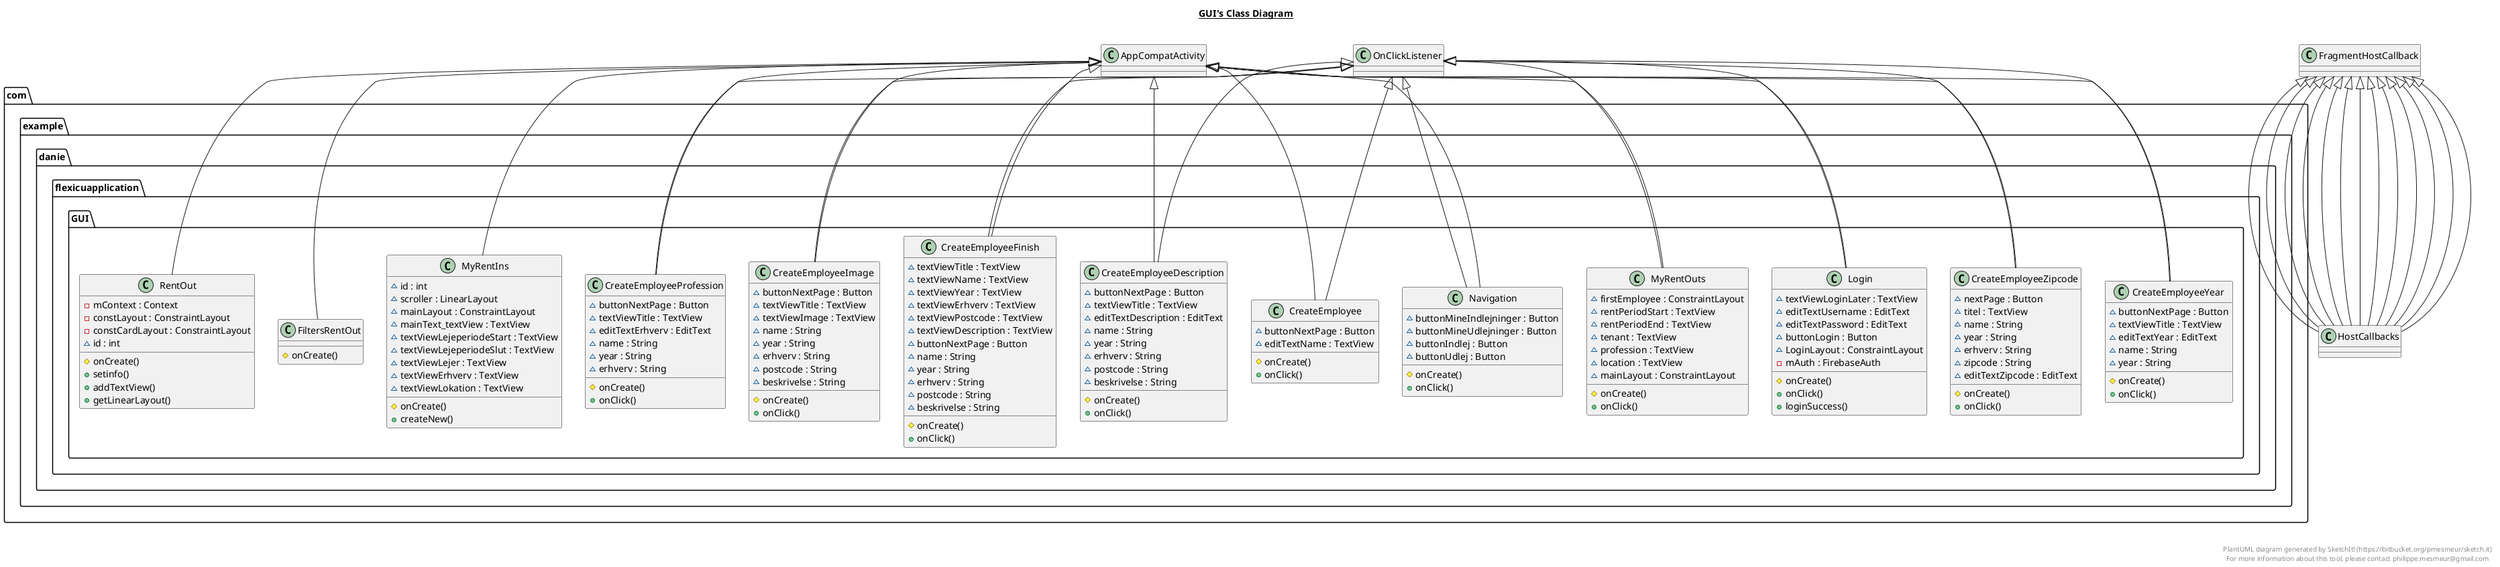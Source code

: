 @startuml

title __GUI's Class Diagram__\n

  package com.example.danie.flexicuapplication {
    package com.example.danie.flexicuapplication.GUI {
      class CreateEmployee {
          ~ buttonNextPage : Button
          ~ editTextName : TextView
          # onCreate()
          + onClick()
      }
    }
  }
  

  package com.example.danie.flexicuapplication {
    package com.example.danie.flexicuapplication.GUI {
      class CreateEmployeeDescription {
          ~ buttonNextPage : Button
          ~ textViewTitle : TextView
          ~ editTextDescription : EditText
          ~ name : String
          ~ year : String
          ~ erhverv : String
          ~ postcode : String
          ~ beskrivelse : String
          # onCreate()
          + onClick()
      }
    }
  }
  

  package com.example.danie.flexicuapplication {
    package com.example.danie.flexicuapplication.GUI {
      class CreateEmployeeFinish {
          ~ textViewTitle : TextView
          ~ textViewName : TextView
          ~ textViewYear : TextView
          ~ textViewErhverv : TextView
          ~ textViewPostcode : TextView
          ~ textViewDescription : TextView
          ~ buttonNextPage : Button
          ~ name : String
          ~ year : String
          ~ erhverv : String
          ~ postcode : String
          ~ beskrivelse : String
          # onCreate()
          + onClick()
      }
    }
  }
  

  package com.example.danie.flexicuapplication {
    package com.example.danie.flexicuapplication.GUI {
      class CreateEmployeeImage {
          ~ buttonNextPage : Button
          ~ textViewTitle : TextView
          ~ textViewImage : TextView
          ~ name : String
          ~ year : String
          ~ erhverv : String
          ~ postcode : String
          ~ beskrivelse : String
          # onCreate()
          + onClick()
      }
    }
  }
  

  package com.example.danie.flexicuapplication {
    package com.example.danie.flexicuapplication.GUI {
      class CreateEmployeeProfession {
          ~ buttonNextPage : Button
          ~ textViewTitle : TextView
          ~ editTextErhverv : EditText
          ~ name : String
          ~ year : String
          ~ erhverv : String
          # onCreate()
          + onClick()
      }
    }
  }
  

  package com.example.danie.flexicuapplication {
    package com.example.danie.flexicuapplication.GUI {
      class CreateEmployeeYear {
          ~ buttonNextPage : Button
          ~ textViewTitle : TextView
          ~ editTextYear : EditText
          ~ name : String
          ~ year : String
          # onCreate()
          + onClick()
      }
    }
  }
  

  package com.example.danie.flexicuapplication {
    package com.example.danie.flexicuapplication.GUI {
      class CreateEmployeeZipcode {
          ~ nextPage : Button
          ~ titel : TextView
          ~ name : String
          ~ year : String
          ~ erhverv : String
          ~ zipcode : String
          ~ editTextZipcode : EditText
          # onCreate()
          + onClick()
      }
    }
  }
  

  package com.example.danie.flexicuapplication {
    package com.example.danie.flexicuapplication.GUI {
      class FiltersRentOut {
          # onCreate()
      }
    }
  }
  

  package com.example.danie.flexicuapplication {
    package com.example.danie.flexicuapplication.GUI {
      class Login {
          ~ textViewLoginLater : TextView
          ~ editTextUsername : EditText
          ~ editTextPassword : EditText
          ~ buttonLogin : Button
          ~ LoginLayout : ConstraintLayout
          - mAuth : FirebaseAuth
          # onCreate()
          + onClick()
          + loginSuccess()
      }
    }
  }
  

  package com.example.danie.flexicuapplication {
    package com.example.danie.flexicuapplication.GUI {
      class MyRentIns {
          ~ id : int
          ~ scroller : LinearLayout
          ~ mainLayout : ConstraintLayout
          ~ mainText_textView : TextView
          ~ textViewLejeperiodeStart : TextView
          ~ textViewLejeperiodeSlut : TextView
          ~ textViewLejer : TextView
          ~ textViewErhverv : TextView
          ~ textViewLokation : TextView
          # onCreate()
          + createNew()
      }
    }
  }
  

  package com.example.danie.flexicuapplication {
    package com.example.danie.flexicuapplication.GUI {
      class MyRentOuts {
          ~ firstEmployee : ConstraintLayout
          ~ rentPeriodStart : TextView
          ~ rentPeriodEnd : TextView
          ~ tenant : TextView
          ~ profession : TextView
          ~ location : TextView
          ~ mainLayout : ConstraintLayout
          # onCreate()
          + onClick()
      }
    }
  }
  

  package com.example.danie.flexicuapplication {
    package com.example.danie.flexicuapplication.GUI {
      class Navigation {
          ~ buttonMineIndlejninger : Button
          ~ buttonMineUdlejninger : Button
          ~ buttonIndlej : Button
          ~ buttonUdlej : Button
          # onCreate()
          + onClick()
      }
    }
  }
  

  package com.example.danie.flexicuapplication {
    package com.example.danie.flexicuapplication.GUI {
      class RentOut {
          - mContext : Context
          - constLayout : ConstraintLayout
          - constCardLayout : ConstraintLayout
          ~ id : int
          # onCreate()
          + setinfo()
          + addTextView()
          + getLinearLayout()
      }
    }
  }
  

  CreateEmployee -up-|> OnClickListener
  CreateEmployee -up-|> AppCompatActivity
  HostCallbacks -up-|> FragmentHostCallback
  CreateEmployeeDescription -up-|> OnClickListener
  CreateEmployeeDescription -up-|> AppCompatActivity
  HostCallbacks -up-|> FragmentHostCallback
  CreateEmployeeFinish -up-|> OnClickListener
  CreateEmployeeFinish -up-|> AppCompatActivity
  HostCallbacks -up-|> FragmentHostCallback
  CreateEmployeeImage -up-|> OnClickListener
  CreateEmployeeImage -up-|> AppCompatActivity
  HostCallbacks -up-|> FragmentHostCallback
  CreateEmployeeProfession -up-|> OnClickListener
  CreateEmployeeProfession -up-|> AppCompatActivity
  HostCallbacks -up-|> FragmentHostCallback
  CreateEmployeeYear -up-|> OnClickListener
  CreateEmployeeYear -up-|> AppCompatActivity
  HostCallbacks -up-|> FragmentHostCallback
  CreateEmployeeZipcode -up-|> OnClickListener
  CreateEmployeeZipcode -up-|> AppCompatActivity
  HostCallbacks -up-|> FragmentHostCallback
  FiltersRentOut -up-|> AppCompatActivity
  HostCallbacks -up-|> FragmentHostCallback
  Login -up-|> OnClickListener
  Login -up-|> AppCompatActivity
  HostCallbacks -up-|> FragmentHostCallback
  MyRentIns -up-|> AppCompatActivity
  HostCallbacks -up-|> FragmentHostCallback
  MyRentOuts -up-|> OnClickListener
  MyRentOuts -up-|> AppCompatActivity
  HostCallbacks -up-|> FragmentHostCallback
  Navigation -up-|> OnClickListener
  Navigation -up-|> AppCompatActivity
  HostCallbacks -up-|> FragmentHostCallback
  RentOut -up-|> AppCompatActivity
  HostCallbacks -up-|> FragmentHostCallback


right footer


PlantUML diagram generated by SketchIt! (https://bitbucket.org/pmesmeur/sketch.it)
For more information about this tool, please contact philippe.mesmeur@gmail.com
endfooter

@enduml

